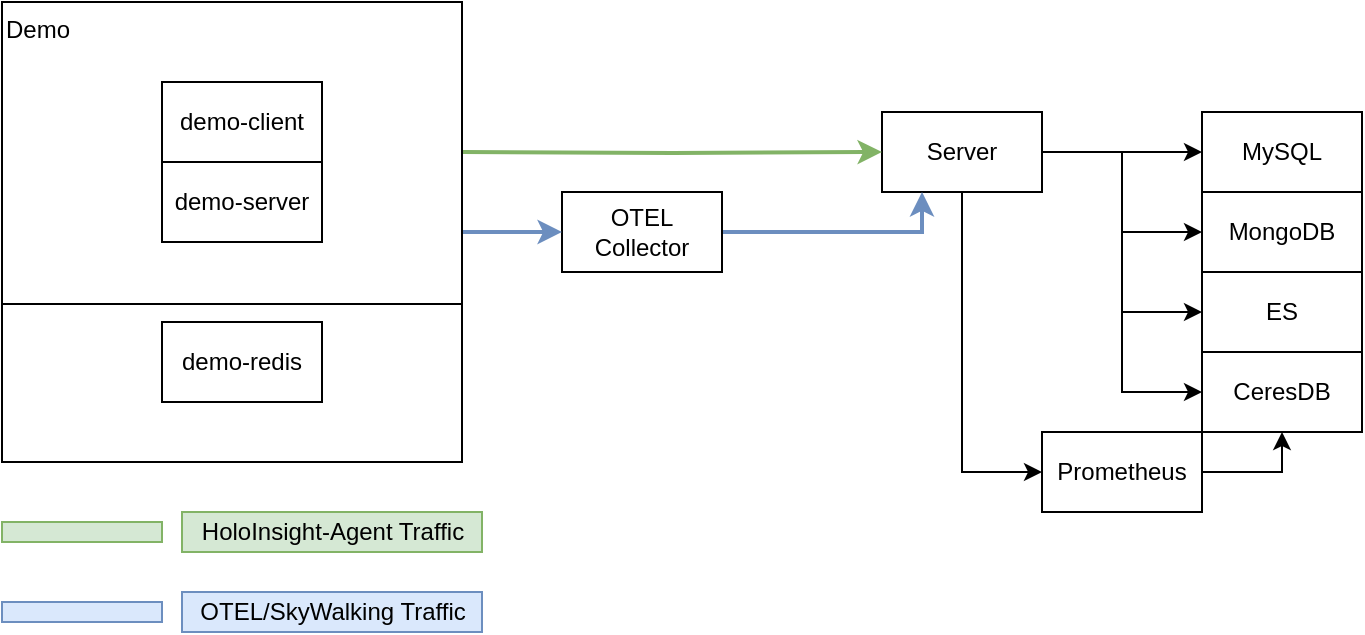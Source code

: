 <mxfile version="19.0.3" type="device"><diagram id="QnF5pUAMER_Rnrb1Wvi-" name="第 1 页"><mxGraphModel dx="2253" dy="734" grid="0" gridSize="10" guides="1" tooltips="1" connect="1" arrows="1" fold="1" page="1" pageScale="1" pageWidth="827" pageHeight="1169" math="0" shadow="0"><root><mxCell id="0"/><mxCell id="1" parent="0"/><mxCell id="tArBeaytKlmwi9kXCfKq-1" value="&lt;span style=&quot;&quot;&gt;demo-server&lt;/span&gt;" style="rounded=0;whiteSpace=wrap;html=1;" parent="1" vertex="1"><mxGeometry x="-636" y="255" width="80" height="40" as="geometry"/></mxCell><mxCell id="tArBeaytKlmwi9kXCfKq-2" value="&lt;span style=&quot;&quot;&gt;demo-client&lt;/span&gt;" style="rounded=0;whiteSpace=wrap;html=1;" parent="1" vertex="1"><mxGeometry x="-636" y="215" width="80" height="40" as="geometry"/></mxCell><mxCell id="tArBeaytKlmwi9kXCfKq-3" value="&lt;span style=&quot;&quot;&gt;demo-redis&lt;/span&gt;" style="rounded=0;whiteSpace=wrap;html=1;" parent="1" vertex="1"><mxGeometry x="-636" y="335" width="80" height="40" as="geometry"/></mxCell><mxCell id="tArBeaytKlmwi9kXCfKq-13" style="edgeStyle=orthogonalEdgeStyle;rounded=0;orthogonalLoop=1;jettySize=auto;html=1;entryX=0;entryY=0.5;entryDx=0;entryDy=0;" parent="1" source="tArBeaytKlmwi9kXCfKq-4" target="tArBeaytKlmwi9kXCfKq-6" edge="1"><mxGeometry relative="1" as="geometry"/></mxCell><mxCell id="tArBeaytKlmwi9kXCfKq-14" style="edgeStyle=orthogonalEdgeStyle;rounded=0;orthogonalLoop=1;jettySize=auto;html=1;entryX=0;entryY=0.5;entryDx=0;entryDy=0;" parent="1" source="tArBeaytKlmwi9kXCfKq-4" target="tArBeaytKlmwi9kXCfKq-5" edge="1"><mxGeometry relative="1" as="geometry"/></mxCell><mxCell id="tArBeaytKlmwi9kXCfKq-15" style="edgeStyle=orthogonalEdgeStyle;rounded=0;orthogonalLoop=1;jettySize=auto;html=1;entryX=0;entryY=0.5;entryDx=0;entryDy=0;" parent="1" source="tArBeaytKlmwi9kXCfKq-4" target="tArBeaytKlmwi9kXCfKq-9" edge="1"><mxGeometry relative="1" as="geometry"/></mxCell><mxCell id="tArBeaytKlmwi9kXCfKq-16" style="edgeStyle=orthogonalEdgeStyle;rounded=0;orthogonalLoop=1;jettySize=auto;html=1;" parent="1" source="tArBeaytKlmwi9kXCfKq-4" target="tArBeaytKlmwi9kXCfKq-8" edge="1"><mxGeometry relative="1" as="geometry"/></mxCell><mxCell id="tArBeaytKlmwi9kXCfKq-17" style="edgeStyle=orthogonalEdgeStyle;rounded=0;orthogonalLoop=1;jettySize=auto;html=1;" parent="1" source="tArBeaytKlmwi9kXCfKq-4" target="tArBeaytKlmwi9kXCfKq-7" edge="1"><mxGeometry relative="1" as="geometry"/></mxCell><mxCell id="tArBeaytKlmwi9kXCfKq-4" value="&lt;span style=&quot;&quot;&gt;Server&lt;/span&gt;" style="rounded=0;whiteSpace=wrap;html=1;" parent="1" vertex="1"><mxGeometry x="-276" y="230" width="80" height="40" as="geometry"/></mxCell><mxCell id="tArBeaytKlmwi9kXCfKq-5" value="&lt;span style=&quot;&quot;&gt;CeresDB&lt;/span&gt;" style="rounded=0;whiteSpace=wrap;html=1;" parent="1" vertex="1"><mxGeometry x="-116" y="350" width="80" height="40" as="geometry"/></mxCell><mxCell id="tArBeaytKlmwi9kXCfKq-18" style="edgeStyle=orthogonalEdgeStyle;rounded=0;orthogonalLoop=1;jettySize=auto;html=1;entryX=0.5;entryY=1;entryDx=0;entryDy=0;" parent="1" source="tArBeaytKlmwi9kXCfKq-6" target="tArBeaytKlmwi9kXCfKq-5" edge="1"><mxGeometry relative="1" as="geometry"><Array as="points"><mxPoint x="-76" y="410"/></Array></mxGeometry></mxCell><mxCell id="tArBeaytKlmwi9kXCfKq-6" value="&lt;span style=&quot;&quot;&gt;Prometheus&lt;/span&gt;" style="rounded=0;whiteSpace=wrap;html=1;" parent="1" vertex="1"><mxGeometry x="-196" y="390" width="80" height="40" as="geometry"/></mxCell><mxCell id="tArBeaytKlmwi9kXCfKq-7" value="&lt;span style=&quot;&quot;&gt;MySQL&lt;/span&gt;" style="rounded=0;whiteSpace=wrap;html=1;" parent="1" vertex="1"><mxGeometry x="-116" y="230" width="80" height="40" as="geometry"/></mxCell><mxCell id="tArBeaytKlmwi9kXCfKq-8" value="&lt;span style=&quot;&quot;&gt;MongoDB&lt;/span&gt;" style="rounded=0;whiteSpace=wrap;html=1;" parent="1" vertex="1"><mxGeometry x="-116" y="270" width="80" height="40" as="geometry"/></mxCell><mxCell id="tArBeaytKlmwi9kXCfKq-9" value="&lt;span style=&quot;&quot;&gt;ES&lt;/span&gt;" style="rounded=0;whiteSpace=wrap;html=1;" parent="1" vertex="1"><mxGeometry x="-116" y="310" width="80" height="40" as="geometry"/></mxCell><mxCell id="tArBeaytKlmwi9kXCfKq-11" style="edgeStyle=orthogonalEdgeStyle;rounded=0;orthogonalLoop=1;jettySize=auto;html=1;entryX=0.25;entryY=1;entryDx=0;entryDy=0;fillColor=#dae8fc;strokeColor=#6c8ebf;strokeWidth=2;" parent="1" source="tArBeaytKlmwi9kXCfKq-10" target="tArBeaytKlmwi9kXCfKq-4" edge="1"><mxGeometry relative="1" as="geometry"/></mxCell><mxCell id="tArBeaytKlmwi9kXCfKq-10" value="OTEL&lt;br&gt;Collector&lt;span style=&quot;&quot;&gt;&lt;br&gt;&lt;/span&gt;" style="rounded=0;whiteSpace=wrap;html=1;" parent="1" vertex="1"><mxGeometry x="-436" y="270" width="80" height="40" as="geometry"/></mxCell><mxCell id="tArBeaytKlmwi9kXCfKq-28" style="edgeStyle=orthogonalEdgeStyle;rounded=0;orthogonalLoop=1;jettySize=auto;html=1;strokeWidth=2;fillColor=#dae8fc;strokeColor=#6c8ebf;" parent="1" source="tArBeaytKlmwi9kXCfKq-27" target="tArBeaytKlmwi9kXCfKq-10" edge="1"><mxGeometry relative="1" as="geometry"/></mxCell><mxCell id="tArBeaytKlmwi9kXCfKq-29" style="edgeStyle=orthogonalEdgeStyle;rounded=0;orthogonalLoop=1;jettySize=auto;html=1;entryX=0;entryY=0.5;entryDx=0;entryDy=0;strokeWidth=2;fillColor=#d5e8d4;strokeColor=#82b366;" parent="1" target="tArBeaytKlmwi9kXCfKq-4" edge="1"><mxGeometry relative="1" as="geometry"><mxPoint x="-486" y="250" as="sourcePoint"/></mxGeometry></mxCell><mxCell id="tArBeaytKlmwi9kXCfKq-27" value="&lt;span style=&quot;&quot;&gt;Demo&lt;/span&gt;" style="rounded=0;whiteSpace=wrap;html=1;fillColor=none;align=left;verticalAlign=top;" parent="1" vertex="1"><mxGeometry x="-716" y="175" width="230" height="230" as="geometry"/></mxCell><mxCell id="tArBeaytKlmwi9kXCfKq-30" value="" style="endArrow=none;html=1;rounded=0;strokeWidth=1;" parent="1" edge="1"><mxGeometry width="50" height="50" relative="1" as="geometry"><mxPoint x="-716" y="326" as="sourcePoint"/><mxPoint x="-486" y="326" as="targetPoint"/></mxGeometry></mxCell><mxCell id="tArBeaytKlmwi9kXCfKq-31" value="" style="rounded=0;whiteSpace=wrap;html=1;fillColor=#dae8fc;strokeColor=#6c8ebf;" parent="1" vertex="1"><mxGeometry x="-716" y="475" width="80" height="10" as="geometry"/></mxCell><mxCell id="tArBeaytKlmwi9kXCfKq-32" value="OTEL/SkyWalking Traffic" style="text;html=1;align=center;verticalAlign=middle;resizable=0;points=[];autosize=1;strokeColor=#6c8ebf;fillColor=#dae8fc;" parent="1" vertex="1"><mxGeometry x="-626" y="470" width="150" height="20" as="geometry"/></mxCell><mxCell id="tArBeaytKlmwi9kXCfKq-33" value="" style="rounded=0;whiteSpace=wrap;html=1;fillColor=#d5e8d4;strokeColor=#82b366;" parent="1" vertex="1"><mxGeometry x="-716" y="435" width="80" height="10" as="geometry"/></mxCell><mxCell id="tArBeaytKlmwi9kXCfKq-34" value="&lt;span style=&quot;&quot;&gt;HoloInsight-Agent Traffic&lt;/span&gt;" style="text;html=1;align=center;verticalAlign=middle;resizable=0;points=[];autosize=1;strokeColor=#82b366;fillColor=#d5e8d4;" parent="1" vertex="1"><mxGeometry x="-626" y="430" width="150" height="20" as="geometry"/></mxCell></root></mxGraphModel></diagram></mxfile>
